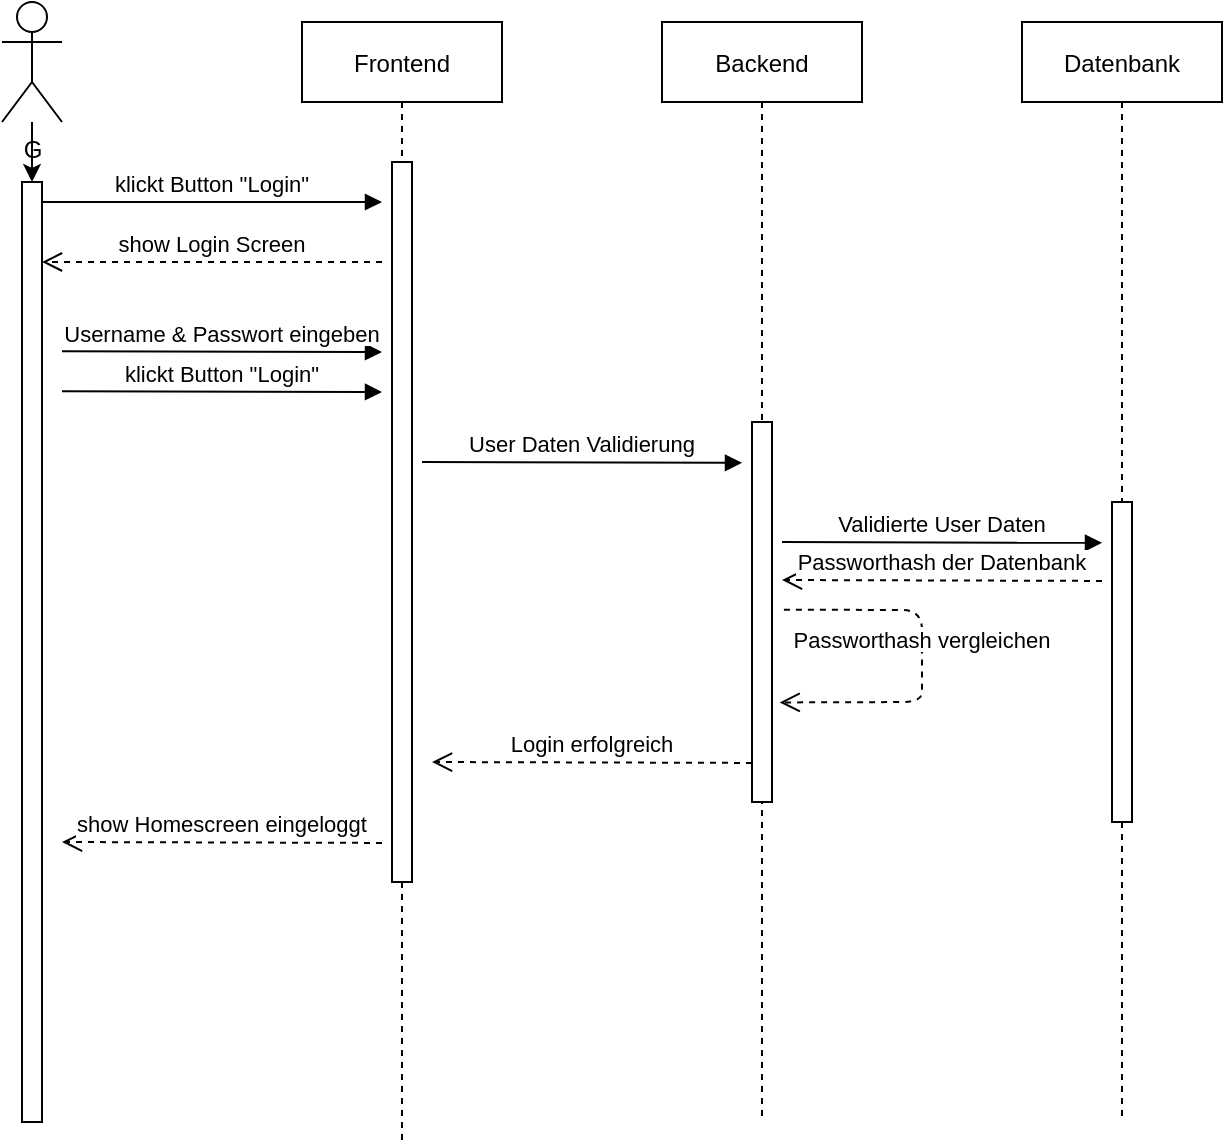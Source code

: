 <mxfile version="20.5.1" type="github">
  <diagram id="kgpKYQtTHZ0yAKxKKP6v" name="Page-1">
    <mxGraphModel dx="2628" dy="930" grid="1" gridSize="10" guides="1" tooltips="1" connect="1" arrows="1" fold="1" page="1" pageScale="1" pageWidth="850" pageHeight="1100" math="0" shadow="0">
      <root>
        <mxCell id="0" />
        <mxCell id="1" parent="0" />
        <mxCell id="3nuBFxr9cyL0pnOWT2aG-1" value="Frontend" style="shape=umlLifeline;perimeter=lifelinePerimeter;container=1;collapsible=0;recursiveResize=0;rounded=0;shadow=0;strokeWidth=1;" parent="1" vertex="1">
          <mxGeometry x="120" y="80" width="100" height="560" as="geometry" />
        </mxCell>
        <mxCell id="3nuBFxr9cyL0pnOWT2aG-2" value="" style="points=[];perimeter=orthogonalPerimeter;rounded=0;shadow=0;strokeWidth=1;" parent="3nuBFxr9cyL0pnOWT2aG-1" vertex="1">
          <mxGeometry x="45" y="70" width="10" height="360" as="geometry" />
        </mxCell>
        <mxCell id="yL3uTGqFGz5-7QbEJGZQ-21" value="Login erfolgreich" style="verticalAlign=bottom;endArrow=open;dashed=1;endSize=8;exitX=0;exitY=0.95;shadow=0;strokeWidth=1;" edge="1" parent="3nuBFxr9cyL0pnOWT2aG-1">
          <mxGeometry relative="1" as="geometry">
            <mxPoint x="65" y="370" as="targetPoint" />
            <mxPoint x="225" y="370.47" as="sourcePoint" />
          </mxGeometry>
        </mxCell>
        <mxCell id="3nuBFxr9cyL0pnOWT2aG-5" value="Backend" style="shape=umlLifeline;perimeter=lifelinePerimeter;container=1;collapsible=0;recursiveResize=0;rounded=0;shadow=0;strokeWidth=1;" parent="1" vertex="1">
          <mxGeometry x="300" y="80" width="100" height="550" as="geometry" />
        </mxCell>
        <mxCell id="3nuBFxr9cyL0pnOWT2aG-6" value="" style="points=[];perimeter=orthogonalPerimeter;rounded=0;shadow=0;strokeWidth=1;" parent="3nuBFxr9cyL0pnOWT2aG-5" vertex="1">
          <mxGeometry x="45" y="200" width="10" height="190" as="geometry" />
        </mxCell>
        <mxCell id="yL3uTGqFGz5-7QbEJGZQ-20" value="Passworthash vergleichen" style="verticalAlign=bottom;endArrow=open;dashed=1;endSize=8;exitX=1.595;exitY=0.494;shadow=0;strokeWidth=1;exitDx=0;exitDy=0;exitPerimeter=0;entryX=1.384;entryY=0.738;entryDx=0;entryDy=0;entryPerimeter=0;" edge="1" parent="3nuBFxr9cyL0pnOWT2aG-5" source="3nuBFxr9cyL0pnOWT2aG-6" target="3nuBFxr9cyL0pnOWT2aG-6">
          <mxGeometry relative="1" as="geometry">
            <mxPoint x="70" y="340" as="targetPoint" />
            <mxPoint x="230" y="340.47" as="sourcePoint" />
            <Array as="points">
              <mxPoint x="130" y="294" />
              <mxPoint x="130" y="320" />
              <mxPoint x="130" y="340" />
            </Array>
          </mxGeometry>
        </mxCell>
        <mxCell id="yL3uTGqFGz5-7QbEJGZQ-1" value="Datenbank" style="shape=umlLifeline;perimeter=lifelinePerimeter;container=1;collapsible=0;recursiveResize=0;rounded=0;shadow=0;strokeWidth=1;" vertex="1" parent="1">
          <mxGeometry x="480" y="80" width="100" height="550" as="geometry" />
        </mxCell>
        <mxCell id="yL3uTGqFGz5-7QbEJGZQ-2" value="" style="points=[];perimeter=orthogonalPerimeter;rounded=0;shadow=0;strokeWidth=1;" vertex="1" parent="yL3uTGqFGz5-7QbEJGZQ-1">
          <mxGeometry x="45" y="240" width="10" height="160" as="geometry" />
        </mxCell>
        <mxCell id="yL3uTGqFGz5-7QbEJGZQ-5" value="" style="points=[];perimeter=orthogonalPerimeter;rounded=0;shadow=0;strokeWidth=1;" vertex="1" parent="1">
          <mxGeometry x="-20" y="160" width="10" height="470" as="geometry" />
        </mxCell>
        <mxCell id="yL3uTGqFGz5-7QbEJGZQ-8" style="edgeStyle=orthogonalEdgeStyle;rounded=0;orthogonalLoop=1;jettySize=auto;html=1;" edge="1" parent="1" source="yL3uTGqFGz5-7QbEJGZQ-6" target="yL3uTGqFGz5-7QbEJGZQ-5">
          <mxGeometry relative="1" as="geometry" />
        </mxCell>
        <mxCell id="yL3uTGqFGz5-7QbEJGZQ-6" value="G" style="shape=umlActor;verticalLabelPosition=bottom;verticalAlign=top;html=1;outlineConnect=0;" vertex="1" parent="1">
          <mxGeometry x="-30" y="70" width="30" height="60" as="geometry" />
        </mxCell>
        <mxCell id="yL3uTGqFGz5-7QbEJGZQ-12" value="show Login Screen" style="verticalAlign=bottom;endArrow=open;dashed=1;endSize=8;exitX=0;exitY=0.95;shadow=0;strokeWidth=1;" edge="1" parent="1">
          <mxGeometry relative="1" as="geometry">
            <mxPoint x="-10" y="200.0" as="targetPoint" />
            <mxPoint x="160" y="200.0" as="sourcePoint" />
          </mxGeometry>
        </mxCell>
        <mxCell id="yL3uTGqFGz5-7QbEJGZQ-13" value="klickt Button &quot;Login&quot;" style="verticalAlign=bottom;endArrow=block;entryX=0;entryY=0;shadow=0;strokeWidth=1;" edge="1" parent="1">
          <mxGeometry relative="1" as="geometry">
            <mxPoint x="-10" y="170.0" as="sourcePoint" />
            <mxPoint x="160" y="170.0" as="targetPoint" />
          </mxGeometry>
        </mxCell>
        <mxCell id="yL3uTGqFGz5-7QbEJGZQ-14" value="klickt Button &quot;Login&quot;" style="verticalAlign=bottom;endArrow=block;shadow=0;strokeWidth=1;" edge="1" parent="1">
          <mxGeometry relative="1" as="geometry">
            <mxPoint y="264.57" as="sourcePoint" />
            <mxPoint x="160" y="265.0" as="targetPoint" />
          </mxGeometry>
        </mxCell>
        <mxCell id="yL3uTGqFGz5-7QbEJGZQ-15" value="Username &amp; Passwort eingeben" style="verticalAlign=bottom;endArrow=block;shadow=0;strokeWidth=1;" edge="1" parent="1">
          <mxGeometry relative="1" as="geometry">
            <mxPoint y="244.57" as="sourcePoint" />
            <mxPoint x="160" y="245.0" as="targetPoint" />
          </mxGeometry>
        </mxCell>
        <mxCell id="yL3uTGqFGz5-7QbEJGZQ-16" value="User Daten Validierung" style="verticalAlign=bottom;endArrow=block;shadow=0;strokeWidth=1;" edge="1" parent="1">
          <mxGeometry relative="1" as="geometry">
            <mxPoint x="180" y="300.0" as="sourcePoint" />
            <mxPoint x="340" y="300.43" as="targetPoint" />
          </mxGeometry>
        </mxCell>
        <mxCell id="yL3uTGqFGz5-7QbEJGZQ-17" value="Validierte User Daten" style="verticalAlign=bottom;endArrow=block;shadow=0;strokeWidth=1;" edge="1" parent="1">
          <mxGeometry relative="1" as="geometry">
            <mxPoint x="360" y="340.0" as="sourcePoint" />
            <mxPoint x="520" y="340.43" as="targetPoint" />
          </mxGeometry>
        </mxCell>
        <mxCell id="yL3uTGqFGz5-7QbEJGZQ-19" value="Passworthash der Datenbank" style="verticalAlign=bottom;endArrow=open;dashed=1;endSize=8;exitX=0;exitY=0.95;shadow=0;strokeWidth=1;" edge="1" parent="1">
          <mxGeometry relative="1" as="geometry">
            <mxPoint x="360" y="359" as="targetPoint" />
            <mxPoint x="520" y="359.47" as="sourcePoint" />
          </mxGeometry>
        </mxCell>
        <mxCell id="yL3uTGqFGz5-7QbEJGZQ-22" value="show Homescreen eingeloggt" style="verticalAlign=bottom;endArrow=open;dashed=1;endSize=8;exitX=0;exitY=0.95;shadow=0;strokeWidth=1;" edge="1" parent="1">
          <mxGeometry relative="1" as="geometry">
            <mxPoint y="490" as="targetPoint" />
            <mxPoint x="160" y="490.47" as="sourcePoint" />
          </mxGeometry>
        </mxCell>
      </root>
    </mxGraphModel>
  </diagram>
</mxfile>
